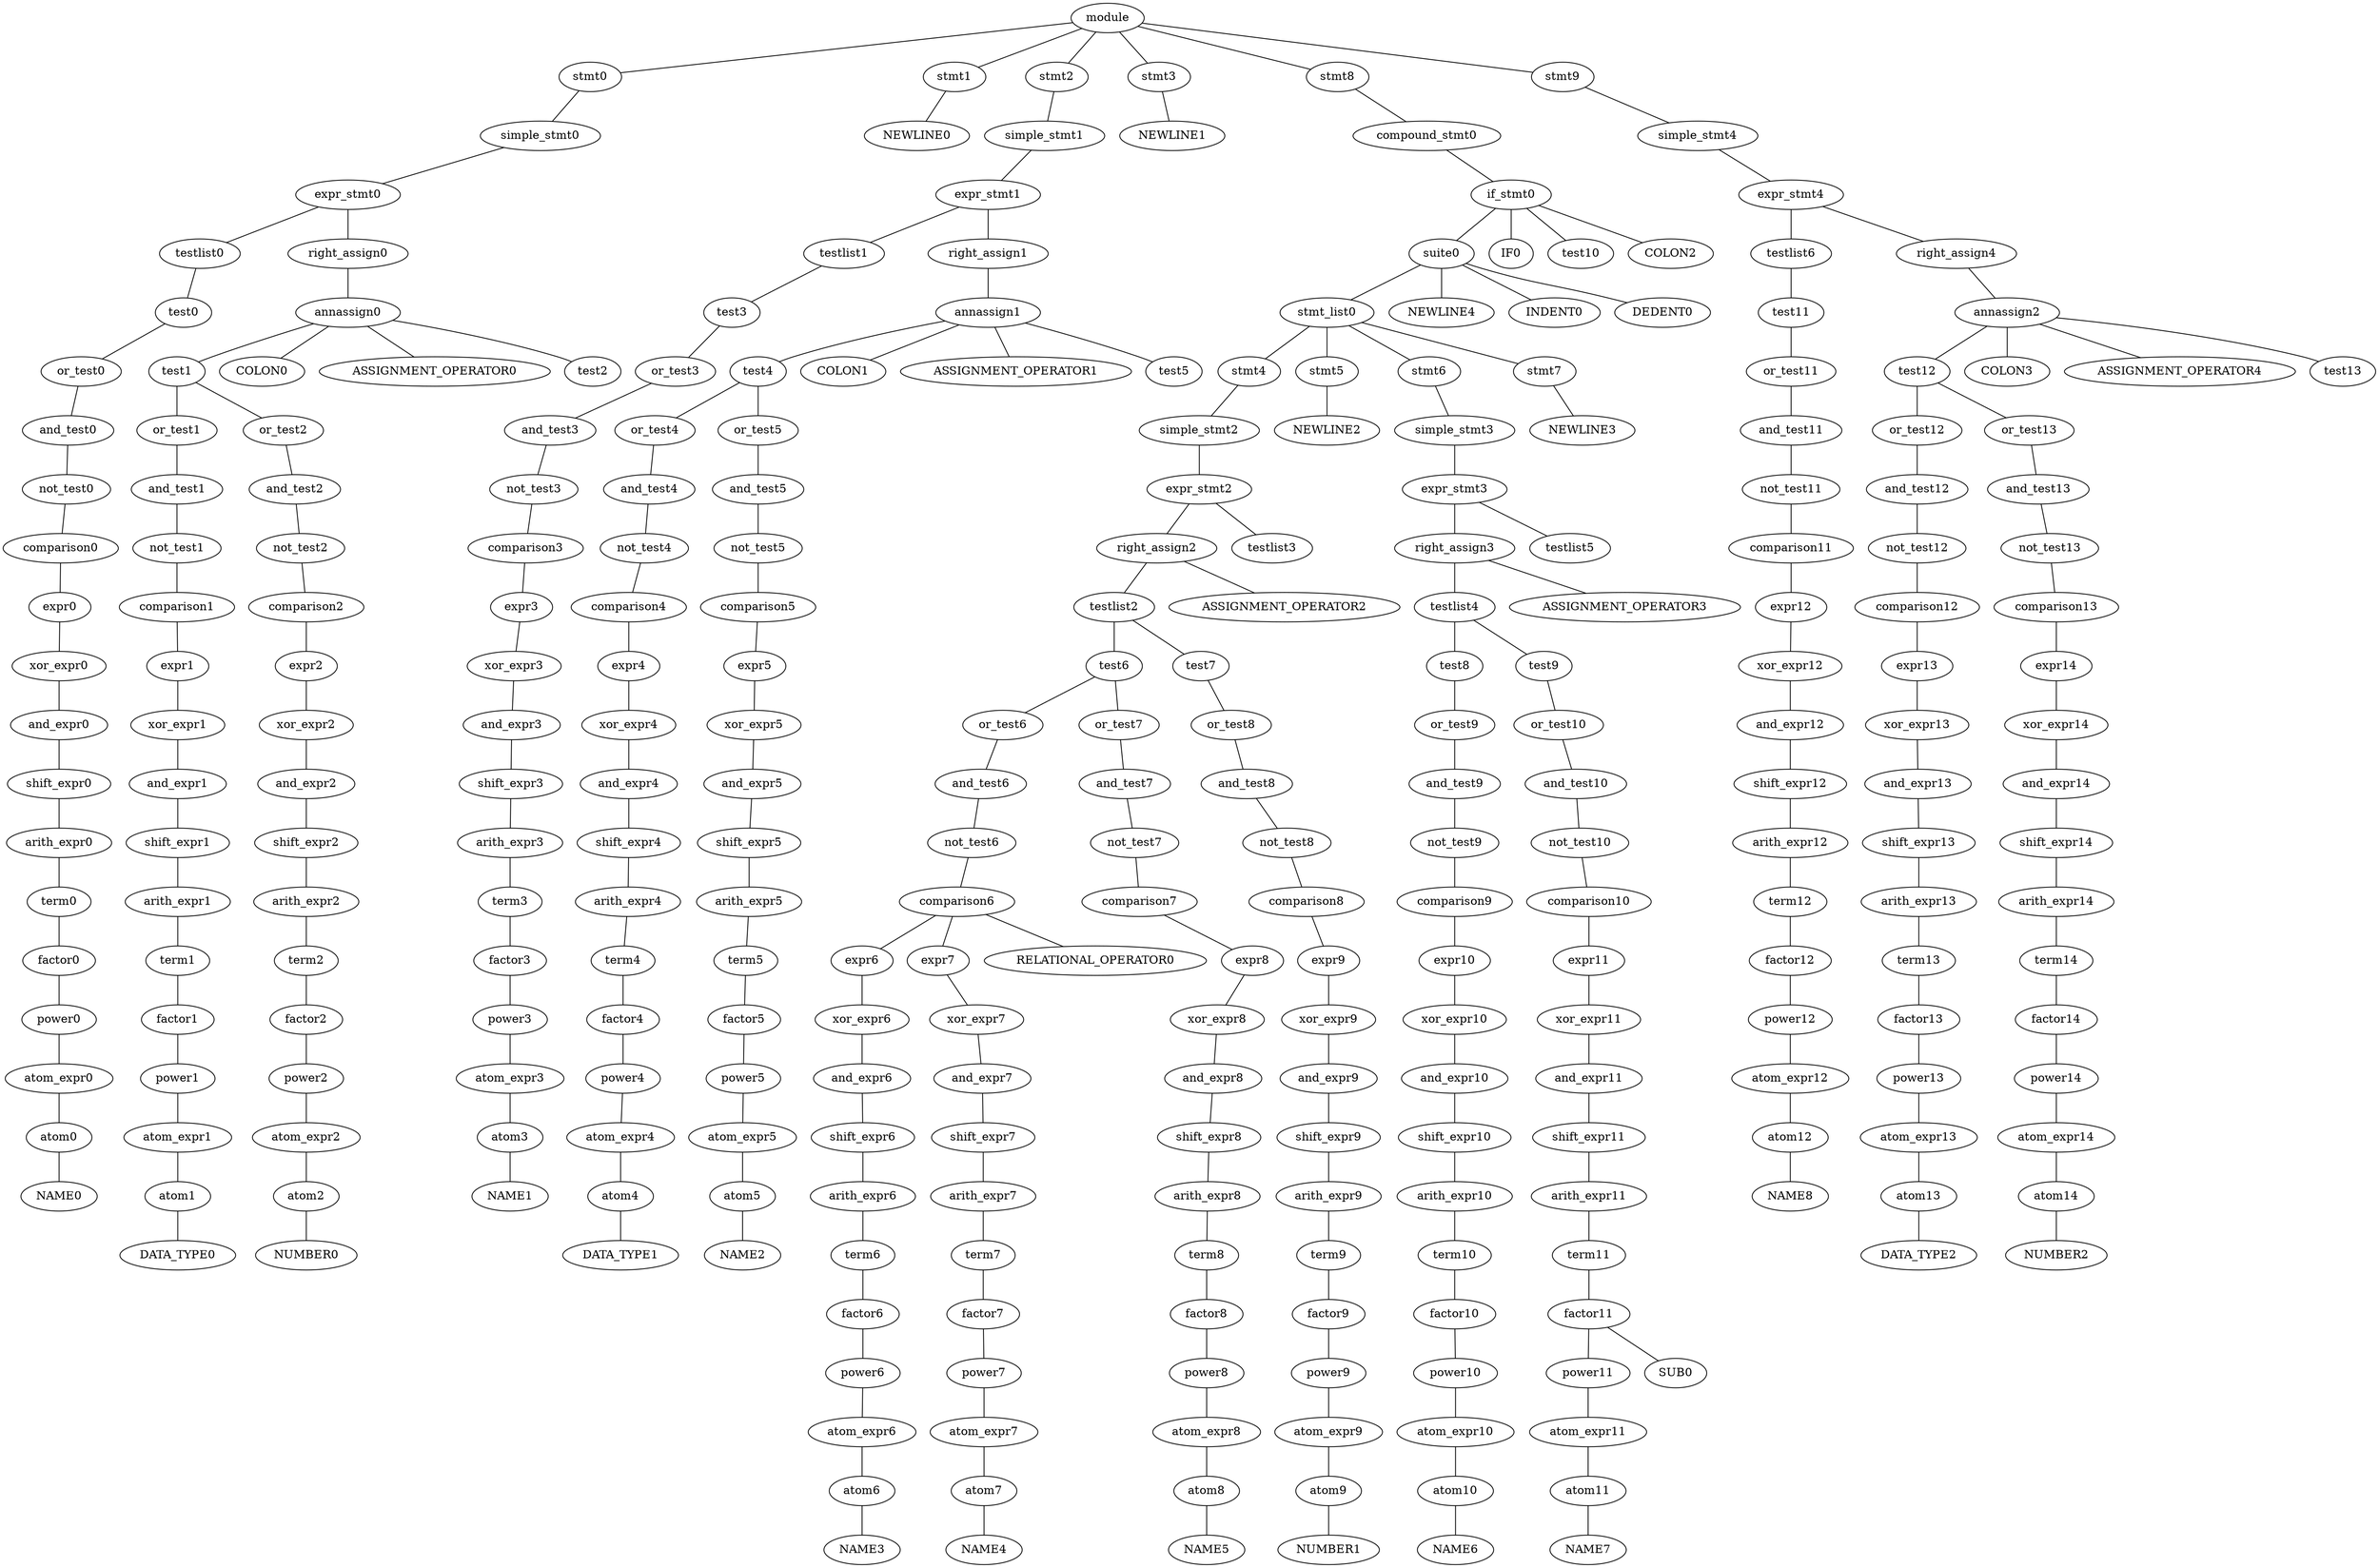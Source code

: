 Graph {
atom0--NAME0;
atom_expr0--atom0;
power0--atom_expr0;
factor0--power0;
term0--factor0;
arith_expr0--term0;
shift_expr0--arith_expr0;
and_expr0--shift_expr0;
xor_expr0--and_expr0;
expr0--xor_expr0;
comparison0--expr0;
not_test0--comparison0;
and_test0--not_test0;
or_test0--and_test0;
test0--or_test0;
testlist0--test0;
atom1--DATA_TYPE0;
atom_expr1--atom1;
power1--atom_expr1;
factor1--power1;
term1--factor1;
arith_expr1--term1;
shift_expr1--arith_expr1;
and_expr1--shift_expr1;
xor_expr1--and_expr1;
expr1--xor_expr1;
comparison1--expr1;
not_test1--comparison1;
and_test1--not_test1;
or_test1--and_test1;
test1--or_test1;
atom2--NUMBER0;
atom_expr2--atom2;
power2--atom_expr2;
factor2--power2;
term2--factor2;
arith_expr2--term2;
shift_expr2--arith_expr2;
and_expr2--shift_expr2;
xor_expr2--and_expr2;
expr2--xor_expr2;
comparison2--expr2;
not_test2--comparison2;
and_test2--not_test2;
or_test2--and_test2;
test1--or_test2;
annassign0--COLON0;
annassign0--test1;
annassign0--ASSIGNMENT_OPERATOR0;
annassign0--test2;
right_assign0--annassign0;
expr_stmt0--testlist0;
expr_stmt0--right_assign0;
simple_stmt0--expr_stmt0;
stmt0--simple_stmt0;
module--stmt0;
stmt1--NEWLINE0;
module--stmt1;
atom3--NAME1;
atom_expr3--atom3;
power3--atom_expr3;
factor3--power3;
term3--factor3;
arith_expr3--term3;
shift_expr3--arith_expr3;
and_expr3--shift_expr3;
xor_expr3--and_expr3;
expr3--xor_expr3;
comparison3--expr3;
not_test3--comparison3;
and_test3--not_test3;
or_test3--and_test3;
test3--or_test3;
testlist1--test3;
atom4--DATA_TYPE1;
atom_expr4--atom4;
power4--atom_expr4;
factor4--power4;
term4--factor4;
arith_expr4--term4;
shift_expr4--arith_expr4;
and_expr4--shift_expr4;
xor_expr4--and_expr4;
expr4--xor_expr4;
comparison4--expr4;
not_test4--comparison4;
and_test4--not_test4;
or_test4--and_test4;
test4--or_test4;
atom5--NAME2;
atom_expr5--atom5;
power5--atom_expr5;
factor5--power5;
term5--factor5;
arith_expr5--term5;
shift_expr5--arith_expr5;
and_expr5--shift_expr5;
xor_expr5--and_expr5;
expr5--xor_expr5;
comparison5--expr5;
not_test5--comparison5;
and_test5--not_test5;
or_test5--and_test5;
test4--or_test5;
annassign1--COLON1;
annassign1--test4;
annassign1--ASSIGNMENT_OPERATOR1;
annassign1--test5;
right_assign1--annassign1;
expr_stmt1--testlist1;
expr_stmt1--right_assign1;
simple_stmt1--expr_stmt1;
stmt2--simple_stmt1;
module--stmt2;
stmt3--NEWLINE1;
module--stmt3;
atom6--NAME3;
atom_expr6--atom6;
power6--atom_expr6;
factor6--power6;
term6--factor6;
arith_expr6--term6;
shift_expr6--arith_expr6;
and_expr6--shift_expr6;
xor_expr6--and_expr6;
expr6--xor_expr6;
comparison6--expr6;
atom7--NAME4;
atom_expr7--atom7;
power7--atom_expr7;
factor7--power7;
term7--factor7;
arith_expr7--term7;
shift_expr7--arith_expr7;
and_expr7--shift_expr7;
xor_expr7--and_expr7;
expr7--xor_expr7;
comparison6--RELATIONAL_OPERATOR0;
comparison6--expr7;
not_test6--comparison6;
and_test6--not_test6;
or_test6--and_test6;
test6--or_test6;
atom8--NAME5;
atom_expr8--atom8;
power8--atom_expr8;
factor8--power8;
term8--factor8;
arith_expr8--term8;
shift_expr8--arith_expr8;
and_expr8--shift_expr8;
xor_expr8--and_expr8;
expr8--xor_expr8;
comparison7--expr8;
not_test7--comparison7;
and_test7--not_test7;
or_test7--and_test7;
test6--or_test7;
testlist2--test6;
atom9--NUMBER1;
atom_expr9--atom9;
power9--atom_expr9;
factor9--power9;
term9--factor9;
arith_expr9--term9;
shift_expr9--arith_expr9;
and_expr9--shift_expr9;
xor_expr9--and_expr9;
expr9--xor_expr9;
comparison8--expr9;
not_test8--comparison8;
and_test8--not_test8;
or_test8--and_test8;
test7--or_test8;
testlist2--test7;
right_assign2--ASSIGNMENT_OPERATOR2;
right_assign2--testlist2;
expr_stmt2--testlist3;
expr_stmt2--right_assign2;
simple_stmt2--expr_stmt2;
stmt4--simple_stmt2;
stmt_list0--stmt4;
stmt5--NEWLINE2;
stmt_list0--stmt5;
atom10--NAME6;
atom_expr10--atom10;
power10--atom_expr10;
factor10--power10;
term10--factor10;
arith_expr10--term10;
shift_expr10--arith_expr10;
and_expr10--shift_expr10;
xor_expr10--and_expr10;
expr10--xor_expr10;
comparison9--expr10;
not_test9--comparison9;
and_test9--not_test9;
or_test9--and_test9;
test8--or_test9;
testlist4--test8;
atom11--NAME7;
atom_expr11--atom11;
power11--atom_expr11;
factor11--power11;
factor11--SUB0;
term11--factor11;
arith_expr11--term11;
shift_expr11--arith_expr11;
and_expr11--shift_expr11;
xor_expr11--and_expr11;
expr11--xor_expr11;
comparison10--expr11;
not_test10--comparison10;
and_test10--not_test10;
or_test10--and_test10;
test9--or_test10;
testlist4--test9;
right_assign3--ASSIGNMENT_OPERATOR3;
right_assign3--testlist4;
expr_stmt3--testlist5;
expr_stmt3--right_assign3;
simple_stmt3--expr_stmt3;
stmt6--simple_stmt3;
stmt_list0--stmt6;
stmt7--NEWLINE3;
stmt_list0--stmt7;
suite0--NEWLINE4;
suite0--INDENT0;
suite0--stmt_list0;
suite0--DEDENT0;
if_stmt0--IF0;
if_stmt0--test10;
if_stmt0--COLON2;
if_stmt0--suite0;
compound_stmt0--if_stmt0;
stmt8--compound_stmt0;
module--stmt8;
atom12--NAME8;
atom_expr12--atom12;
power12--atom_expr12;
factor12--power12;
term12--factor12;
arith_expr12--term12;
shift_expr12--arith_expr12;
and_expr12--shift_expr12;
xor_expr12--and_expr12;
expr12--xor_expr12;
comparison11--expr12;
not_test11--comparison11;
and_test11--not_test11;
or_test11--and_test11;
test11--or_test11;
testlist6--test11;
atom13--DATA_TYPE2;
atom_expr13--atom13;
power13--atom_expr13;
factor13--power13;
term13--factor13;
arith_expr13--term13;
shift_expr13--arith_expr13;
and_expr13--shift_expr13;
xor_expr13--and_expr13;
expr13--xor_expr13;
comparison12--expr13;
not_test12--comparison12;
and_test12--not_test12;
or_test12--and_test12;
test12--or_test12;
atom14--NUMBER2;
atom_expr14--atom14;
power14--atom_expr14;
factor14--power14;
term14--factor14;
arith_expr14--term14;
shift_expr14--arith_expr14;
and_expr14--shift_expr14;
xor_expr14--and_expr14;
expr14--xor_expr14;
comparison13--expr14;
not_test13--comparison13;
and_test13--not_test13;
or_test13--and_test13;
test12--or_test13;
annassign2--COLON3;
annassign2--test12;
annassign2--ASSIGNMENT_OPERATOR4;
annassign2--test13;
right_assign4--annassign2;
expr_stmt4--testlist6;
expr_stmt4--right_assign4;
simple_stmt4--expr_stmt4;
stmt9--simple_stmt4;
module--stmt9;
}